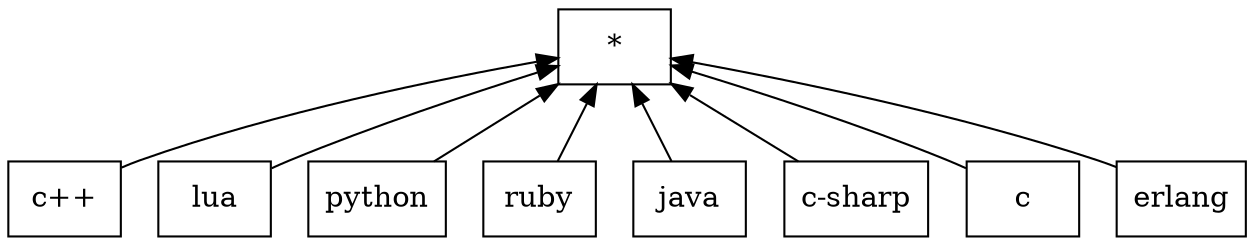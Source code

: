 digraph G { 
 rankdir=BT;
 subgraph ba { 
1 [shape=record,label="{c++}"];
2 [shape=record,label="{lua}"];
3 [shape=record,label="{python}"];
4 [shape=record,label="{ruby}"];
5 [shape=record,label="{java}"];
6 [shape=record,label="{c-sharp}"];
7 [shape=record,label="{c}"];
8 [shape=record,label="{erlang}"];
9 [shape=record,label="{*}"];
1 -> 9
2 -> 9
3 -> 9
4 -> 9
5 -> 9
6 -> 9
7 -> 9
8 -> 9
}}